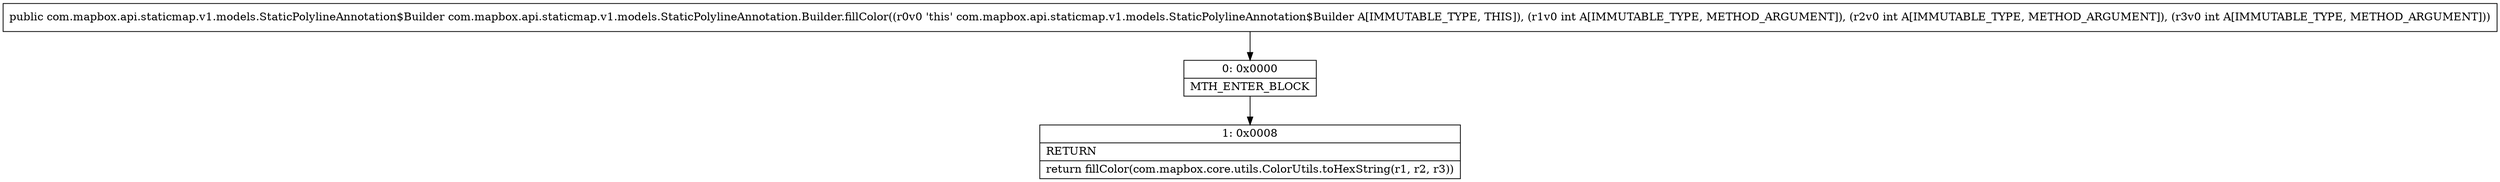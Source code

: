 digraph "CFG forcom.mapbox.api.staticmap.v1.models.StaticPolylineAnnotation.Builder.fillColor(III)Lcom\/mapbox\/api\/staticmap\/v1\/models\/StaticPolylineAnnotation$Builder;" {
Node_0 [shape=record,label="{0\:\ 0x0000|MTH_ENTER_BLOCK\l}"];
Node_1 [shape=record,label="{1\:\ 0x0008|RETURN\l|return fillColor(com.mapbox.core.utils.ColorUtils.toHexString(r1, r2, r3))\l}"];
MethodNode[shape=record,label="{public com.mapbox.api.staticmap.v1.models.StaticPolylineAnnotation$Builder com.mapbox.api.staticmap.v1.models.StaticPolylineAnnotation.Builder.fillColor((r0v0 'this' com.mapbox.api.staticmap.v1.models.StaticPolylineAnnotation$Builder A[IMMUTABLE_TYPE, THIS]), (r1v0 int A[IMMUTABLE_TYPE, METHOD_ARGUMENT]), (r2v0 int A[IMMUTABLE_TYPE, METHOD_ARGUMENT]), (r3v0 int A[IMMUTABLE_TYPE, METHOD_ARGUMENT])) }"];
MethodNode -> Node_0;
Node_0 -> Node_1;
}

